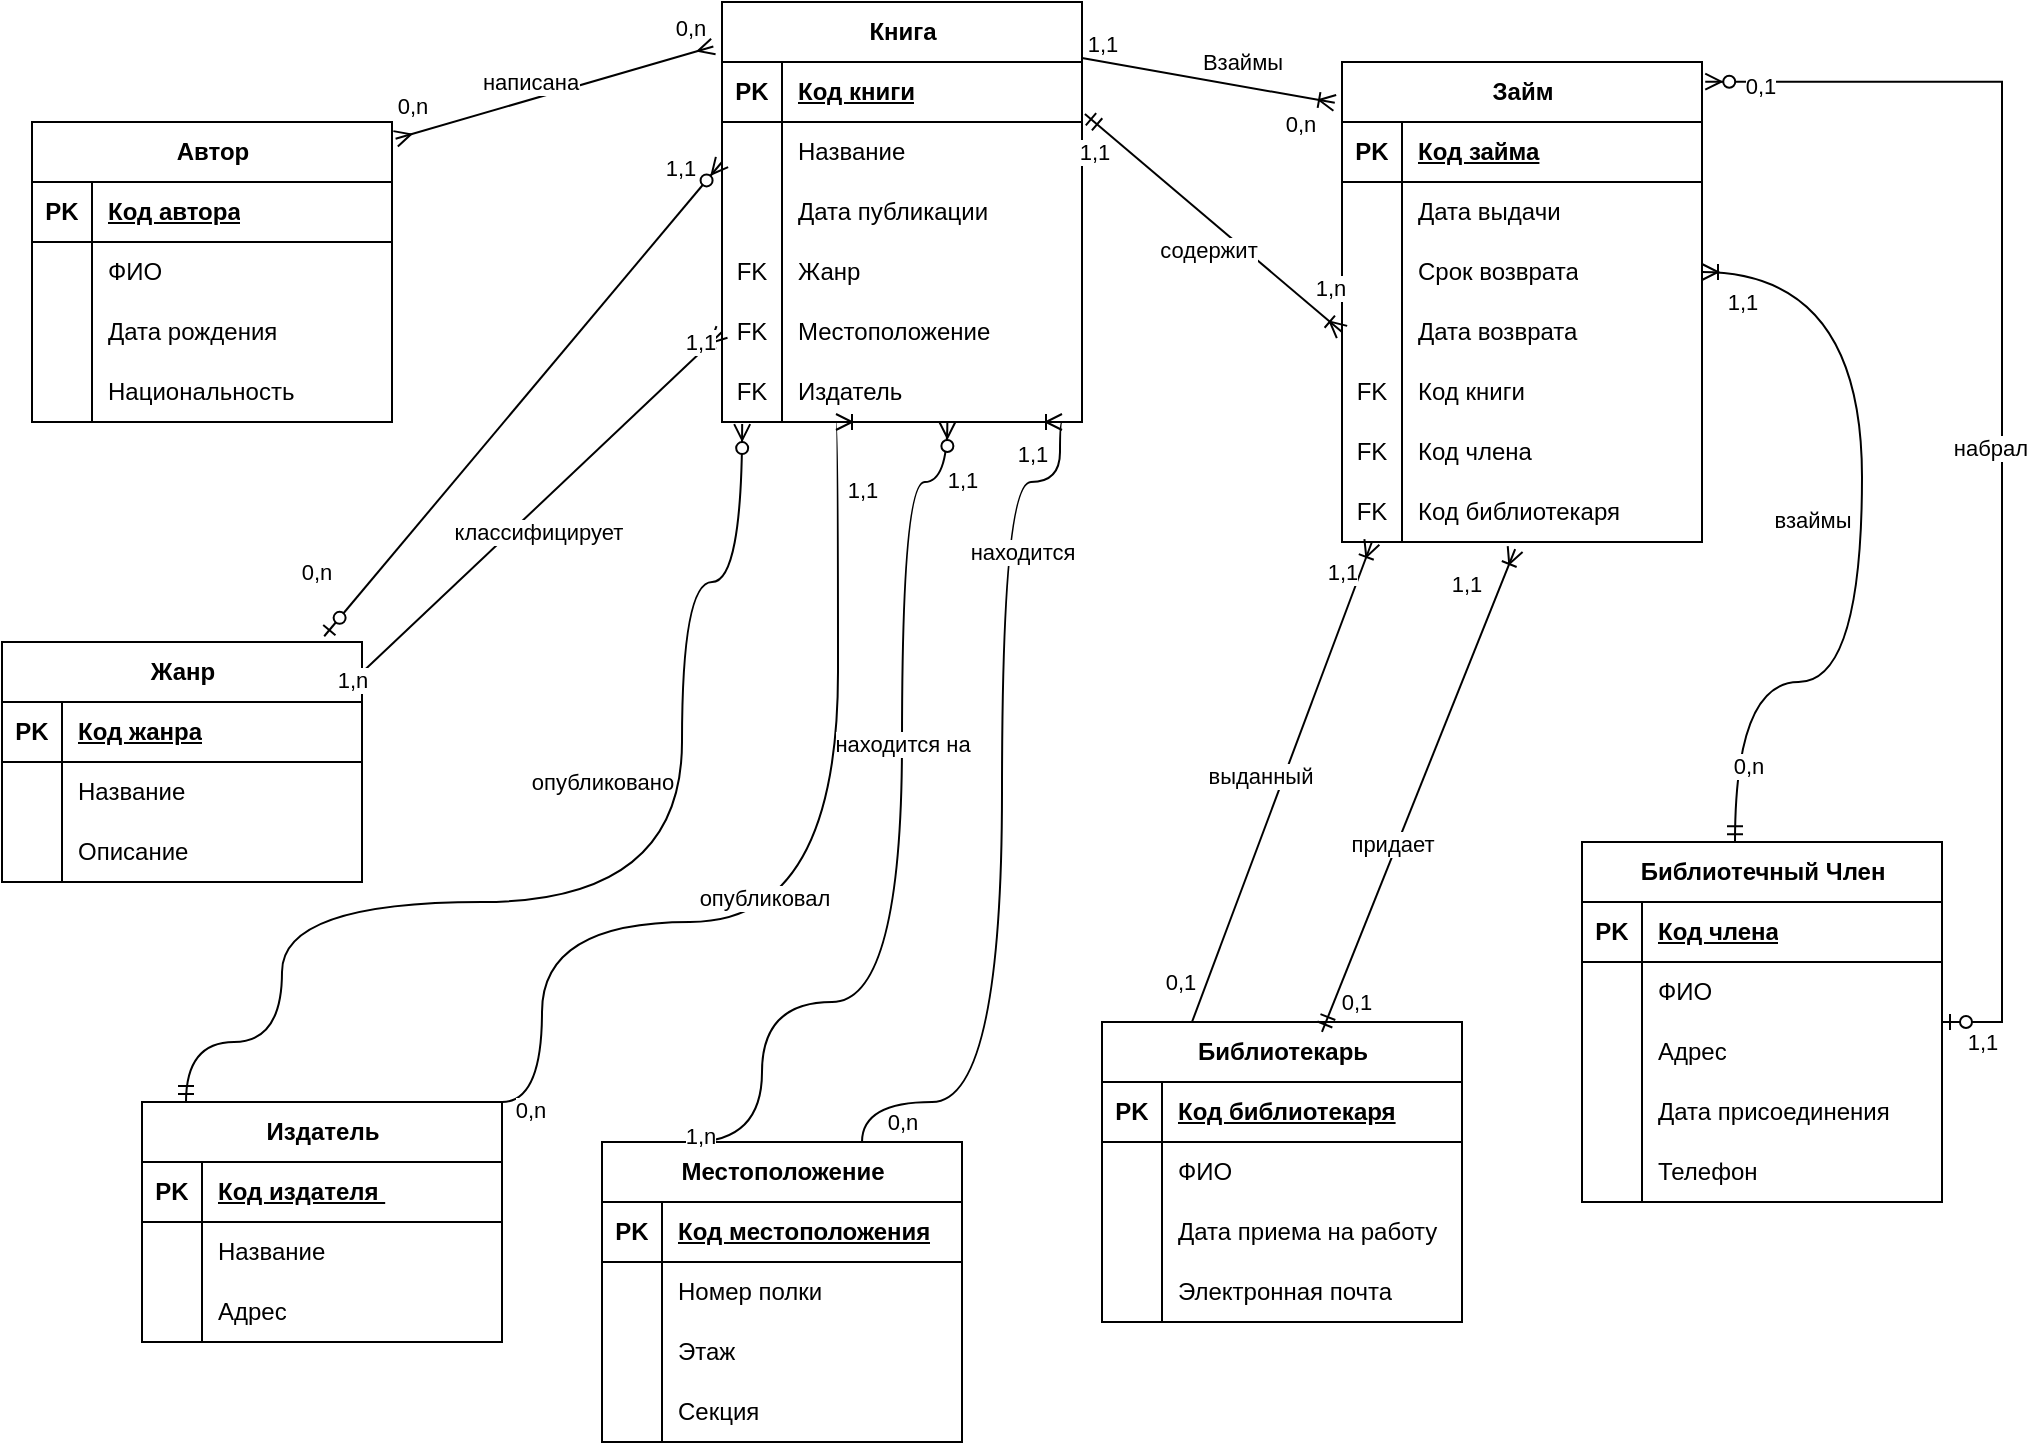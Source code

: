 <mxfile version="22.0.4" type="device">
  <diagram name="Page-1" id="ENNpFDwdKNxeI1EQNmr6">
    <mxGraphModel dx="1935" dy="581" grid="1" gridSize="10" guides="1" tooltips="1" connect="1" arrows="1" fold="1" page="1" pageScale="1" pageWidth="850" pageHeight="1100" math="0" shadow="0">
      <root>
        <mxCell id="0" />
        <mxCell id="1" parent="0" />
        <mxCell id="sh2-Aq7-VAJC6tKZ-Kg7-1" value="Книга" style="shape=table;startSize=30;container=1;collapsible=1;childLayout=tableLayout;fixedRows=1;rowLines=0;fontStyle=1;align=center;resizeLast=1;html=1;" vertex="1" parent="1">
          <mxGeometry x="-260" y="40" width="180" height="210" as="geometry" />
        </mxCell>
        <mxCell id="sh2-Aq7-VAJC6tKZ-Kg7-2" value="" style="shape=tableRow;horizontal=0;startSize=0;swimlaneHead=0;swimlaneBody=0;fillColor=none;collapsible=0;dropTarget=0;points=[[0,0.5],[1,0.5]];portConstraint=eastwest;top=0;left=0;right=0;bottom=1;" vertex="1" parent="sh2-Aq7-VAJC6tKZ-Kg7-1">
          <mxGeometry y="30" width="180" height="30" as="geometry" />
        </mxCell>
        <mxCell id="sh2-Aq7-VAJC6tKZ-Kg7-3" value="PK" style="shape=partialRectangle;connectable=0;fillColor=none;top=0;left=0;bottom=0;right=0;fontStyle=1;overflow=hidden;whiteSpace=wrap;html=1;" vertex="1" parent="sh2-Aq7-VAJC6tKZ-Kg7-2">
          <mxGeometry width="30" height="30" as="geometry">
            <mxRectangle width="30" height="30" as="alternateBounds" />
          </mxGeometry>
        </mxCell>
        <mxCell id="sh2-Aq7-VAJC6tKZ-Kg7-4" value="Код книги" style="shape=partialRectangle;connectable=0;fillColor=none;top=0;left=0;bottom=0;right=0;align=left;spacingLeft=6;fontStyle=5;overflow=hidden;whiteSpace=wrap;html=1;" vertex="1" parent="sh2-Aq7-VAJC6tKZ-Kg7-2">
          <mxGeometry x="30" width="150" height="30" as="geometry">
            <mxRectangle width="150" height="30" as="alternateBounds" />
          </mxGeometry>
        </mxCell>
        <mxCell id="sh2-Aq7-VAJC6tKZ-Kg7-5" value="" style="shape=tableRow;horizontal=0;startSize=0;swimlaneHead=0;swimlaneBody=0;fillColor=none;collapsible=0;dropTarget=0;points=[[0,0.5],[1,0.5]];portConstraint=eastwest;top=0;left=0;right=0;bottom=0;" vertex="1" parent="sh2-Aq7-VAJC6tKZ-Kg7-1">
          <mxGeometry y="60" width="180" height="30" as="geometry" />
        </mxCell>
        <mxCell id="sh2-Aq7-VAJC6tKZ-Kg7-6" value="" style="shape=partialRectangle;connectable=0;fillColor=none;top=0;left=0;bottom=0;right=0;editable=1;overflow=hidden;whiteSpace=wrap;html=1;" vertex="1" parent="sh2-Aq7-VAJC6tKZ-Kg7-5">
          <mxGeometry width="30" height="30" as="geometry">
            <mxRectangle width="30" height="30" as="alternateBounds" />
          </mxGeometry>
        </mxCell>
        <mxCell id="sh2-Aq7-VAJC6tKZ-Kg7-7" value="Название" style="shape=partialRectangle;connectable=0;fillColor=none;top=0;left=0;bottom=0;right=0;align=left;spacingLeft=6;overflow=hidden;whiteSpace=wrap;html=1;" vertex="1" parent="sh2-Aq7-VAJC6tKZ-Kg7-5">
          <mxGeometry x="30" width="150" height="30" as="geometry">
            <mxRectangle width="150" height="30" as="alternateBounds" />
          </mxGeometry>
        </mxCell>
        <mxCell id="sh2-Aq7-VAJC6tKZ-Kg7-8" value="" style="shape=tableRow;horizontal=0;startSize=0;swimlaneHead=0;swimlaneBody=0;fillColor=none;collapsible=0;dropTarget=0;points=[[0,0.5],[1,0.5]];portConstraint=eastwest;top=0;left=0;right=0;bottom=0;" vertex="1" parent="sh2-Aq7-VAJC6tKZ-Kg7-1">
          <mxGeometry y="90" width="180" height="30" as="geometry" />
        </mxCell>
        <mxCell id="sh2-Aq7-VAJC6tKZ-Kg7-9" value="" style="shape=partialRectangle;connectable=0;fillColor=none;top=0;left=0;bottom=0;right=0;editable=1;overflow=hidden;whiteSpace=wrap;html=1;" vertex="1" parent="sh2-Aq7-VAJC6tKZ-Kg7-8">
          <mxGeometry width="30" height="30" as="geometry">
            <mxRectangle width="30" height="30" as="alternateBounds" />
          </mxGeometry>
        </mxCell>
        <mxCell id="sh2-Aq7-VAJC6tKZ-Kg7-10" value="Дата публикации" style="shape=partialRectangle;connectable=0;fillColor=none;top=0;left=0;bottom=0;right=0;align=left;spacingLeft=6;overflow=hidden;whiteSpace=wrap;html=1;" vertex="1" parent="sh2-Aq7-VAJC6tKZ-Kg7-8">
          <mxGeometry x="30" width="150" height="30" as="geometry">
            <mxRectangle width="150" height="30" as="alternateBounds" />
          </mxGeometry>
        </mxCell>
        <mxCell id="sh2-Aq7-VAJC6tKZ-Kg7-11" value="" style="shape=tableRow;horizontal=0;startSize=0;swimlaneHead=0;swimlaneBody=0;fillColor=none;collapsible=0;dropTarget=0;points=[[0,0.5],[1,0.5]];portConstraint=eastwest;top=0;left=0;right=0;bottom=0;" vertex="1" parent="sh2-Aq7-VAJC6tKZ-Kg7-1">
          <mxGeometry y="120" width="180" height="30" as="geometry" />
        </mxCell>
        <mxCell id="sh2-Aq7-VAJC6tKZ-Kg7-12" value="FK" style="shape=partialRectangle;connectable=0;fillColor=none;top=0;left=0;bottom=0;right=0;editable=1;overflow=hidden;whiteSpace=wrap;html=1;" vertex="1" parent="sh2-Aq7-VAJC6tKZ-Kg7-11">
          <mxGeometry width="30" height="30" as="geometry">
            <mxRectangle width="30" height="30" as="alternateBounds" />
          </mxGeometry>
        </mxCell>
        <mxCell id="sh2-Aq7-VAJC6tKZ-Kg7-13" value="Жанр " style="shape=partialRectangle;connectable=0;fillColor=none;top=0;left=0;bottom=0;right=0;align=left;spacingLeft=6;overflow=hidden;whiteSpace=wrap;html=1;" vertex="1" parent="sh2-Aq7-VAJC6tKZ-Kg7-11">
          <mxGeometry x="30" width="150" height="30" as="geometry">
            <mxRectangle width="150" height="30" as="alternateBounds" />
          </mxGeometry>
        </mxCell>
        <mxCell id="sh2-Aq7-VAJC6tKZ-Kg7-31" style="shape=tableRow;horizontal=0;startSize=0;swimlaneHead=0;swimlaneBody=0;fillColor=none;collapsible=0;dropTarget=0;points=[[0,0.5],[1,0.5]];portConstraint=eastwest;top=0;left=0;right=0;bottom=0;" vertex="1" parent="sh2-Aq7-VAJC6tKZ-Kg7-1">
          <mxGeometry y="150" width="180" height="30" as="geometry" />
        </mxCell>
        <mxCell id="sh2-Aq7-VAJC6tKZ-Kg7-32" value="FK" style="shape=partialRectangle;connectable=0;fillColor=none;top=0;left=0;bottom=0;right=0;editable=1;overflow=hidden;whiteSpace=wrap;html=1;" vertex="1" parent="sh2-Aq7-VAJC6tKZ-Kg7-31">
          <mxGeometry width="30" height="30" as="geometry">
            <mxRectangle width="30" height="30" as="alternateBounds" />
          </mxGeometry>
        </mxCell>
        <mxCell id="sh2-Aq7-VAJC6tKZ-Kg7-33" value="Местоположение " style="shape=partialRectangle;connectable=0;fillColor=none;top=0;left=0;bottom=0;right=0;align=left;spacingLeft=6;overflow=hidden;whiteSpace=wrap;html=1;" vertex="1" parent="sh2-Aq7-VAJC6tKZ-Kg7-31">
          <mxGeometry x="30" width="150" height="30" as="geometry">
            <mxRectangle width="150" height="30" as="alternateBounds" />
          </mxGeometry>
        </mxCell>
        <mxCell id="sh2-Aq7-VAJC6tKZ-Kg7-28" style="shape=tableRow;horizontal=0;startSize=0;swimlaneHead=0;swimlaneBody=0;fillColor=none;collapsible=0;dropTarget=0;points=[[0,0.5],[1,0.5]];portConstraint=eastwest;top=0;left=0;right=0;bottom=0;" vertex="1" parent="sh2-Aq7-VAJC6tKZ-Kg7-1">
          <mxGeometry y="180" width="180" height="30" as="geometry" />
        </mxCell>
        <mxCell id="sh2-Aq7-VAJC6tKZ-Kg7-29" value="FK" style="shape=partialRectangle;connectable=0;fillColor=none;top=0;left=0;bottom=0;right=0;editable=1;overflow=hidden;whiteSpace=wrap;html=1;" vertex="1" parent="sh2-Aq7-VAJC6tKZ-Kg7-28">
          <mxGeometry width="30" height="30" as="geometry">
            <mxRectangle width="30" height="30" as="alternateBounds" />
          </mxGeometry>
        </mxCell>
        <mxCell id="sh2-Aq7-VAJC6tKZ-Kg7-30" value="Издатель " style="shape=partialRectangle;connectable=0;fillColor=none;top=0;left=0;bottom=0;right=0;align=left;spacingLeft=6;overflow=hidden;whiteSpace=wrap;html=1;" vertex="1" parent="sh2-Aq7-VAJC6tKZ-Kg7-28">
          <mxGeometry x="30" width="150" height="30" as="geometry">
            <mxRectangle width="150" height="30" as="alternateBounds" />
          </mxGeometry>
        </mxCell>
        <mxCell id="sh2-Aq7-VAJC6tKZ-Kg7-34" value="Автор" style="shape=table;startSize=30;container=1;collapsible=1;childLayout=tableLayout;fixedRows=1;rowLines=0;fontStyle=1;align=center;resizeLast=1;html=1;" vertex="1" parent="1">
          <mxGeometry x="-605" y="100" width="180" height="150" as="geometry" />
        </mxCell>
        <mxCell id="sh2-Aq7-VAJC6tKZ-Kg7-35" value="" style="shape=tableRow;horizontal=0;startSize=0;swimlaneHead=0;swimlaneBody=0;fillColor=none;collapsible=0;dropTarget=0;points=[[0,0.5],[1,0.5]];portConstraint=eastwest;top=0;left=0;right=0;bottom=1;" vertex="1" parent="sh2-Aq7-VAJC6tKZ-Kg7-34">
          <mxGeometry y="30" width="180" height="30" as="geometry" />
        </mxCell>
        <mxCell id="sh2-Aq7-VAJC6tKZ-Kg7-36" value="PK" style="shape=partialRectangle;connectable=0;fillColor=none;top=0;left=0;bottom=0;right=0;fontStyle=1;overflow=hidden;whiteSpace=wrap;html=1;" vertex="1" parent="sh2-Aq7-VAJC6tKZ-Kg7-35">
          <mxGeometry width="30" height="30" as="geometry">
            <mxRectangle width="30" height="30" as="alternateBounds" />
          </mxGeometry>
        </mxCell>
        <mxCell id="sh2-Aq7-VAJC6tKZ-Kg7-37" value=" Код автора" style="shape=partialRectangle;connectable=0;fillColor=none;top=0;left=0;bottom=0;right=0;align=left;spacingLeft=6;fontStyle=5;overflow=hidden;whiteSpace=wrap;html=1;" vertex="1" parent="sh2-Aq7-VAJC6tKZ-Kg7-35">
          <mxGeometry x="30" width="150" height="30" as="geometry">
            <mxRectangle width="150" height="30" as="alternateBounds" />
          </mxGeometry>
        </mxCell>
        <mxCell id="sh2-Aq7-VAJC6tKZ-Kg7-38" value="" style="shape=tableRow;horizontal=0;startSize=0;swimlaneHead=0;swimlaneBody=0;fillColor=none;collapsible=0;dropTarget=0;points=[[0,0.5],[1,0.5]];portConstraint=eastwest;top=0;left=0;right=0;bottom=0;" vertex="1" parent="sh2-Aq7-VAJC6tKZ-Kg7-34">
          <mxGeometry y="60" width="180" height="30" as="geometry" />
        </mxCell>
        <mxCell id="sh2-Aq7-VAJC6tKZ-Kg7-39" value="" style="shape=partialRectangle;connectable=0;fillColor=none;top=0;left=0;bottom=0;right=0;editable=1;overflow=hidden;whiteSpace=wrap;html=1;" vertex="1" parent="sh2-Aq7-VAJC6tKZ-Kg7-38">
          <mxGeometry width="30" height="30" as="geometry">
            <mxRectangle width="30" height="30" as="alternateBounds" />
          </mxGeometry>
        </mxCell>
        <mxCell id="sh2-Aq7-VAJC6tKZ-Kg7-40" value="ФИО" style="shape=partialRectangle;connectable=0;fillColor=none;top=0;left=0;bottom=0;right=0;align=left;spacingLeft=6;overflow=hidden;whiteSpace=wrap;html=1;" vertex="1" parent="sh2-Aq7-VAJC6tKZ-Kg7-38">
          <mxGeometry x="30" width="150" height="30" as="geometry">
            <mxRectangle width="150" height="30" as="alternateBounds" />
          </mxGeometry>
        </mxCell>
        <mxCell id="sh2-Aq7-VAJC6tKZ-Kg7-41" value="" style="shape=tableRow;horizontal=0;startSize=0;swimlaneHead=0;swimlaneBody=0;fillColor=none;collapsible=0;dropTarget=0;points=[[0,0.5],[1,0.5]];portConstraint=eastwest;top=0;left=0;right=0;bottom=0;" vertex="1" parent="sh2-Aq7-VAJC6tKZ-Kg7-34">
          <mxGeometry y="90" width="180" height="30" as="geometry" />
        </mxCell>
        <mxCell id="sh2-Aq7-VAJC6tKZ-Kg7-42" value="" style="shape=partialRectangle;connectable=0;fillColor=none;top=0;left=0;bottom=0;right=0;editable=1;overflow=hidden;whiteSpace=wrap;html=1;" vertex="1" parent="sh2-Aq7-VAJC6tKZ-Kg7-41">
          <mxGeometry width="30" height="30" as="geometry">
            <mxRectangle width="30" height="30" as="alternateBounds" />
          </mxGeometry>
        </mxCell>
        <mxCell id="sh2-Aq7-VAJC6tKZ-Kg7-43" value=" Дата рождения" style="shape=partialRectangle;connectable=0;fillColor=none;top=0;left=0;bottom=0;right=0;align=left;spacingLeft=6;overflow=hidden;whiteSpace=wrap;html=1;" vertex="1" parent="sh2-Aq7-VAJC6tKZ-Kg7-41">
          <mxGeometry x="30" width="150" height="30" as="geometry">
            <mxRectangle width="150" height="30" as="alternateBounds" />
          </mxGeometry>
        </mxCell>
        <mxCell id="sh2-Aq7-VAJC6tKZ-Kg7-44" value="" style="shape=tableRow;horizontal=0;startSize=0;swimlaneHead=0;swimlaneBody=0;fillColor=none;collapsible=0;dropTarget=0;points=[[0,0.5],[1,0.5]];portConstraint=eastwest;top=0;left=0;right=0;bottom=0;" vertex="1" parent="sh2-Aq7-VAJC6tKZ-Kg7-34">
          <mxGeometry y="120" width="180" height="30" as="geometry" />
        </mxCell>
        <mxCell id="sh2-Aq7-VAJC6tKZ-Kg7-45" value="" style="shape=partialRectangle;connectable=0;fillColor=none;top=0;left=0;bottom=0;right=0;editable=1;overflow=hidden;whiteSpace=wrap;html=1;" vertex="1" parent="sh2-Aq7-VAJC6tKZ-Kg7-44">
          <mxGeometry width="30" height="30" as="geometry">
            <mxRectangle width="30" height="30" as="alternateBounds" />
          </mxGeometry>
        </mxCell>
        <mxCell id="sh2-Aq7-VAJC6tKZ-Kg7-46" value="Национальность" style="shape=partialRectangle;connectable=0;fillColor=none;top=0;left=0;bottom=0;right=0;align=left;spacingLeft=6;overflow=hidden;whiteSpace=wrap;html=1;" vertex="1" parent="sh2-Aq7-VAJC6tKZ-Kg7-44">
          <mxGeometry x="30" width="150" height="30" as="geometry">
            <mxRectangle width="150" height="30" as="alternateBounds" />
          </mxGeometry>
        </mxCell>
        <mxCell id="sh2-Aq7-VAJC6tKZ-Kg7-66" value="&lt;b&gt;Издатель&lt;/b&gt;" style="shape=table;startSize=30;container=1;collapsible=1;childLayout=tableLayout;fixedRows=1;rowLines=0;fontStyle=1;align=center;resizeLast=1;html=1;" vertex="1" parent="1">
          <mxGeometry x="-550" y="590" width="180" height="120" as="geometry" />
        </mxCell>
        <mxCell id="sh2-Aq7-VAJC6tKZ-Kg7-67" value="" style="shape=tableRow;horizontal=0;startSize=0;swimlaneHead=0;swimlaneBody=0;fillColor=none;collapsible=0;dropTarget=0;points=[[0,0.5],[1,0.5]];portConstraint=eastwest;top=0;left=0;right=0;bottom=1;" vertex="1" parent="sh2-Aq7-VAJC6tKZ-Kg7-66">
          <mxGeometry y="30" width="180" height="30" as="geometry" />
        </mxCell>
        <mxCell id="sh2-Aq7-VAJC6tKZ-Kg7-68" value="PK" style="shape=partialRectangle;connectable=0;fillColor=none;top=0;left=0;bottom=0;right=0;fontStyle=1;overflow=hidden;whiteSpace=wrap;html=1;" vertex="1" parent="sh2-Aq7-VAJC6tKZ-Kg7-67">
          <mxGeometry width="30" height="30" as="geometry">
            <mxRectangle width="30" height="30" as="alternateBounds" />
          </mxGeometry>
        </mxCell>
        <mxCell id="sh2-Aq7-VAJC6tKZ-Kg7-69" value="Код издателя&amp;nbsp;" style="shape=partialRectangle;connectable=0;fillColor=none;top=0;left=0;bottom=0;right=0;align=left;spacingLeft=6;fontStyle=5;overflow=hidden;whiteSpace=wrap;html=1;" vertex="1" parent="sh2-Aq7-VAJC6tKZ-Kg7-67">
          <mxGeometry x="30" width="150" height="30" as="geometry">
            <mxRectangle width="150" height="30" as="alternateBounds" />
          </mxGeometry>
        </mxCell>
        <mxCell id="sh2-Aq7-VAJC6tKZ-Kg7-70" value="" style="shape=tableRow;horizontal=0;startSize=0;swimlaneHead=0;swimlaneBody=0;fillColor=none;collapsible=0;dropTarget=0;points=[[0,0.5],[1,0.5]];portConstraint=eastwest;top=0;left=0;right=0;bottom=0;" vertex="1" parent="sh2-Aq7-VAJC6tKZ-Kg7-66">
          <mxGeometry y="60" width="180" height="30" as="geometry" />
        </mxCell>
        <mxCell id="sh2-Aq7-VAJC6tKZ-Kg7-71" value="" style="shape=partialRectangle;connectable=0;fillColor=none;top=0;left=0;bottom=0;right=0;editable=1;overflow=hidden;whiteSpace=wrap;html=1;" vertex="1" parent="sh2-Aq7-VAJC6tKZ-Kg7-70">
          <mxGeometry width="30" height="30" as="geometry">
            <mxRectangle width="30" height="30" as="alternateBounds" />
          </mxGeometry>
        </mxCell>
        <mxCell id="sh2-Aq7-VAJC6tKZ-Kg7-72" value="Название" style="shape=partialRectangle;connectable=0;fillColor=none;top=0;left=0;bottom=0;right=0;align=left;spacingLeft=6;overflow=hidden;whiteSpace=wrap;html=1;" vertex="1" parent="sh2-Aq7-VAJC6tKZ-Kg7-70">
          <mxGeometry x="30" width="150" height="30" as="geometry">
            <mxRectangle width="150" height="30" as="alternateBounds" />
          </mxGeometry>
        </mxCell>
        <mxCell id="sh2-Aq7-VAJC6tKZ-Kg7-73" value="" style="shape=tableRow;horizontal=0;startSize=0;swimlaneHead=0;swimlaneBody=0;fillColor=none;collapsible=0;dropTarget=0;points=[[0,0.5],[1,0.5]];portConstraint=eastwest;top=0;left=0;right=0;bottom=0;" vertex="1" parent="sh2-Aq7-VAJC6tKZ-Kg7-66">
          <mxGeometry y="90" width="180" height="30" as="geometry" />
        </mxCell>
        <mxCell id="sh2-Aq7-VAJC6tKZ-Kg7-74" value="" style="shape=partialRectangle;connectable=0;fillColor=none;top=0;left=0;bottom=0;right=0;editable=1;overflow=hidden;whiteSpace=wrap;html=1;" vertex="1" parent="sh2-Aq7-VAJC6tKZ-Kg7-73">
          <mxGeometry width="30" height="30" as="geometry">
            <mxRectangle width="30" height="30" as="alternateBounds" />
          </mxGeometry>
        </mxCell>
        <mxCell id="sh2-Aq7-VAJC6tKZ-Kg7-75" value="Адрес" style="shape=partialRectangle;connectable=0;fillColor=none;top=0;left=0;bottom=0;right=0;align=left;spacingLeft=6;overflow=hidden;whiteSpace=wrap;html=1;" vertex="1" parent="sh2-Aq7-VAJC6tKZ-Kg7-73">
          <mxGeometry x="30" width="150" height="30" as="geometry">
            <mxRectangle width="150" height="30" as="alternateBounds" />
          </mxGeometry>
        </mxCell>
        <mxCell id="sh2-Aq7-VAJC6tKZ-Kg7-79" value="Библиотечный Член" style="shape=table;startSize=30;container=1;collapsible=1;childLayout=tableLayout;fixedRows=1;rowLines=0;fontStyle=1;align=center;resizeLast=1;html=1;" vertex="1" parent="1">
          <mxGeometry x="170" y="460" width="180" height="180" as="geometry" />
        </mxCell>
        <mxCell id="sh2-Aq7-VAJC6tKZ-Kg7-80" value="" style="shape=tableRow;horizontal=0;startSize=0;swimlaneHead=0;swimlaneBody=0;fillColor=none;collapsible=0;dropTarget=0;points=[[0,0.5],[1,0.5]];portConstraint=eastwest;top=0;left=0;right=0;bottom=1;" vertex="1" parent="sh2-Aq7-VAJC6tKZ-Kg7-79">
          <mxGeometry y="30" width="180" height="30" as="geometry" />
        </mxCell>
        <mxCell id="sh2-Aq7-VAJC6tKZ-Kg7-81" value="PK" style="shape=partialRectangle;connectable=0;fillColor=none;top=0;left=0;bottom=0;right=0;fontStyle=1;overflow=hidden;whiteSpace=wrap;html=1;" vertex="1" parent="sh2-Aq7-VAJC6tKZ-Kg7-80">
          <mxGeometry width="30" height="30" as="geometry">
            <mxRectangle width="30" height="30" as="alternateBounds" />
          </mxGeometry>
        </mxCell>
        <mxCell id="sh2-Aq7-VAJC6tKZ-Kg7-82" value="Код члена" style="shape=partialRectangle;connectable=0;fillColor=none;top=0;left=0;bottom=0;right=0;align=left;spacingLeft=6;fontStyle=5;overflow=hidden;whiteSpace=wrap;html=1;" vertex="1" parent="sh2-Aq7-VAJC6tKZ-Kg7-80">
          <mxGeometry x="30" width="150" height="30" as="geometry">
            <mxRectangle width="150" height="30" as="alternateBounds" />
          </mxGeometry>
        </mxCell>
        <mxCell id="sh2-Aq7-VAJC6tKZ-Kg7-83" value="" style="shape=tableRow;horizontal=0;startSize=0;swimlaneHead=0;swimlaneBody=0;fillColor=none;collapsible=0;dropTarget=0;points=[[0,0.5],[1,0.5]];portConstraint=eastwest;top=0;left=0;right=0;bottom=0;" vertex="1" parent="sh2-Aq7-VAJC6tKZ-Kg7-79">
          <mxGeometry y="60" width="180" height="30" as="geometry" />
        </mxCell>
        <mxCell id="sh2-Aq7-VAJC6tKZ-Kg7-84" value="" style="shape=partialRectangle;connectable=0;fillColor=none;top=0;left=0;bottom=0;right=0;editable=1;overflow=hidden;whiteSpace=wrap;html=1;" vertex="1" parent="sh2-Aq7-VAJC6tKZ-Kg7-83">
          <mxGeometry width="30" height="30" as="geometry">
            <mxRectangle width="30" height="30" as="alternateBounds" />
          </mxGeometry>
        </mxCell>
        <mxCell id="sh2-Aq7-VAJC6tKZ-Kg7-85" value="ФИО" style="shape=partialRectangle;connectable=0;fillColor=none;top=0;left=0;bottom=0;right=0;align=left;spacingLeft=6;overflow=hidden;whiteSpace=wrap;html=1;" vertex="1" parent="sh2-Aq7-VAJC6tKZ-Kg7-83">
          <mxGeometry x="30" width="150" height="30" as="geometry">
            <mxRectangle width="150" height="30" as="alternateBounds" />
          </mxGeometry>
        </mxCell>
        <mxCell id="sh2-Aq7-VAJC6tKZ-Kg7-86" value="" style="shape=tableRow;horizontal=0;startSize=0;swimlaneHead=0;swimlaneBody=0;fillColor=none;collapsible=0;dropTarget=0;points=[[0,0.5],[1,0.5]];portConstraint=eastwest;top=0;left=0;right=0;bottom=0;" vertex="1" parent="sh2-Aq7-VAJC6tKZ-Kg7-79">
          <mxGeometry y="90" width="180" height="30" as="geometry" />
        </mxCell>
        <mxCell id="sh2-Aq7-VAJC6tKZ-Kg7-87" value="" style="shape=partialRectangle;connectable=0;fillColor=none;top=0;left=0;bottom=0;right=0;editable=1;overflow=hidden;whiteSpace=wrap;html=1;" vertex="1" parent="sh2-Aq7-VAJC6tKZ-Kg7-86">
          <mxGeometry width="30" height="30" as="geometry">
            <mxRectangle width="30" height="30" as="alternateBounds" />
          </mxGeometry>
        </mxCell>
        <mxCell id="sh2-Aq7-VAJC6tKZ-Kg7-88" value="Адрес" style="shape=partialRectangle;connectable=0;fillColor=none;top=0;left=0;bottom=0;right=0;align=left;spacingLeft=6;overflow=hidden;whiteSpace=wrap;html=1;" vertex="1" parent="sh2-Aq7-VAJC6tKZ-Kg7-86">
          <mxGeometry x="30" width="150" height="30" as="geometry">
            <mxRectangle width="150" height="30" as="alternateBounds" />
          </mxGeometry>
        </mxCell>
        <mxCell id="sh2-Aq7-VAJC6tKZ-Kg7-89" value="" style="shape=tableRow;horizontal=0;startSize=0;swimlaneHead=0;swimlaneBody=0;fillColor=none;collapsible=0;dropTarget=0;points=[[0,0.5],[1,0.5]];portConstraint=eastwest;top=0;left=0;right=0;bottom=0;" vertex="1" parent="sh2-Aq7-VAJC6tKZ-Kg7-79">
          <mxGeometry y="120" width="180" height="30" as="geometry" />
        </mxCell>
        <mxCell id="sh2-Aq7-VAJC6tKZ-Kg7-90" value="" style="shape=partialRectangle;connectable=0;fillColor=none;top=0;left=0;bottom=0;right=0;editable=1;overflow=hidden;whiteSpace=wrap;html=1;" vertex="1" parent="sh2-Aq7-VAJC6tKZ-Kg7-89">
          <mxGeometry width="30" height="30" as="geometry">
            <mxRectangle width="30" height="30" as="alternateBounds" />
          </mxGeometry>
        </mxCell>
        <mxCell id="sh2-Aq7-VAJC6tKZ-Kg7-91" value="Дата присоединения" style="shape=partialRectangle;connectable=0;fillColor=none;top=0;left=0;bottom=0;right=0;align=left;spacingLeft=6;overflow=hidden;whiteSpace=wrap;html=1;" vertex="1" parent="sh2-Aq7-VAJC6tKZ-Kg7-89">
          <mxGeometry x="30" width="150" height="30" as="geometry">
            <mxRectangle width="150" height="30" as="alternateBounds" />
          </mxGeometry>
        </mxCell>
        <mxCell id="sh2-Aq7-VAJC6tKZ-Kg7-92" style="shape=tableRow;horizontal=0;startSize=0;swimlaneHead=0;swimlaneBody=0;fillColor=none;collapsible=0;dropTarget=0;points=[[0,0.5],[1,0.5]];portConstraint=eastwest;top=0;left=0;right=0;bottom=0;" vertex="1" parent="sh2-Aq7-VAJC6tKZ-Kg7-79">
          <mxGeometry y="150" width="180" height="30" as="geometry" />
        </mxCell>
        <mxCell id="sh2-Aq7-VAJC6tKZ-Kg7-93" style="shape=partialRectangle;connectable=0;fillColor=none;top=0;left=0;bottom=0;right=0;editable=1;overflow=hidden;whiteSpace=wrap;html=1;" vertex="1" parent="sh2-Aq7-VAJC6tKZ-Kg7-92">
          <mxGeometry width="30" height="30" as="geometry">
            <mxRectangle width="30" height="30" as="alternateBounds" />
          </mxGeometry>
        </mxCell>
        <mxCell id="sh2-Aq7-VAJC6tKZ-Kg7-94" value="Телефон" style="shape=partialRectangle;connectable=0;fillColor=none;top=0;left=0;bottom=0;right=0;align=left;spacingLeft=6;overflow=hidden;whiteSpace=wrap;html=1;" vertex="1" parent="sh2-Aq7-VAJC6tKZ-Kg7-92">
          <mxGeometry x="30" width="150" height="30" as="geometry">
            <mxRectangle width="150" height="30" as="alternateBounds" />
          </mxGeometry>
        </mxCell>
        <mxCell id="sh2-Aq7-VAJC6tKZ-Kg7-95" value="&lt;b&gt;Займ&lt;/b&gt;" style="shape=table;startSize=30;container=1;collapsible=1;childLayout=tableLayout;fixedRows=1;rowLines=0;fontStyle=1;align=center;resizeLast=1;html=1;" vertex="1" parent="1">
          <mxGeometry x="50" y="70" width="180" height="240" as="geometry" />
        </mxCell>
        <mxCell id="sh2-Aq7-VAJC6tKZ-Kg7-96" value="" style="shape=tableRow;horizontal=0;startSize=0;swimlaneHead=0;swimlaneBody=0;fillColor=none;collapsible=0;dropTarget=0;points=[[0,0.5],[1,0.5]];portConstraint=eastwest;top=0;left=0;right=0;bottom=1;" vertex="1" parent="sh2-Aq7-VAJC6tKZ-Kg7-95">
          <mxGeometry y="30" width="180" height="30" as="geometry" />
        </mxCell>
        <mxCell id="sh2-Aq7-VAJC6tKZ-Kg7-97" value="PK" style="shape=partialRectangle;connectable=0;fillColor=none;top=0;left=0;bottom=0;right=0;fontStyle=1;overflow=hidden;whiteSpace=wrap;html=1;" vertex="1" parent="sh2-Aq7-VAJC6tKZ-Kg7-96">
          <mxGeometry width="30" height="30" as="geometry">
            <mxRectangle width="30" height="30" as="alternateBounds" />
          </mxGeometry>
        </mxCell>
        <mxCell id="sh2-Aq7-VAJC6tKZ-Kg7-98" value="Код займа" style="shape=partialRectangle;connectable=0;fillColor=none;top=0;left=0;bottom=0;right=0;align=left;spacingLeft=6;fontStyle=5;overflow=hidden;whiteSpace=wrap;html=1;" vertex="1" parent="sh2-Aq7-VAJC6tKZ-Kg7-96">
          <mxGeometry x="30" width="150" height="30" as="geometry">
            <mxRectangle width="150" height="30" as="alternateBounds" />
          </mxGeometry>
        </mxCell>
        <mxCell id="sh2-Aq7-VAJC6tKZ-Kg7-99" value="" style="shape=tableRow;horizontal=0;startSize=0;swimlaneHead=0;swimlaneBody=0;fillColor=none;collapsible=0;dropTarget=0;points=[[0,0.5],[1,0.5]];portConstraint=eastwest;top=0;left=0;right=0;bottom=0;" vertex="1" parent="sh2-Aq7-VAJC6tKZ-Kg7-95">
          <mxGeometry y="60" width="180" height="30" as="geometry" />
        </mxCell>
        <mxCell id="sh2-Aq7-VAJC6tKZ-Kg7-100" value="" style="shape=partialRectangle;connectable=0;fillColor=none;top=0;left=0;bottom=0;right=0;editable=1;overflow=hidden;whiteSpace=wrap;html=1;" vertex="1" parent="sh2-Aq7-VAJC6tKZ-Kg7-99">
          <mxGeometry width="30" height="30" as="geometry">
            <mxRectangle width="30" height="30" as="alternateBounds" />
          </mxGeometry>
        </mxCell>
        <mxCell id="sh2-Aq7-VAJC6tKZ-Kg7-101" value="Дата выдачи" style="shape=partialRectangle;connectable=0;fillColor=none;top=0;left=0;bottom=0;right=0;align=left;spacingLeft=6;overflow=hidden;whiteSpace=wrap;html=1;" vertex="1" parent="sh2-Aq7-VAJC6tKZ-Kg7-99">
          <mxGeometry x="30" width="150" height="30" as="geometry">
            <mxRectangle width="150" height="30" as="alternateBounds" />
          </mxGeometry>
        </mxCell>
        <mxCell id="sh2-Aq7-VAJC6tKZ-Kg7-102" value="" style="shape=tableRow;horizontal=0;startSize=0;swimlaneHead=0;swimlaneBody=0;fillColor=none;collapsible=0;dropTarget=0;points=[[0,0.5],[1,0.5]];portConstraint=eastwest;top=0;left=0;right=0;bottom=0;" vertex="1" parent="sh2-Aq7-VAJC6tKZ-Kg7-95">
          <mxGeometry y="90" width="180" height="30" as="geometry" />
        </mxCell>
        <mxCell id="sh2-Aq7-VAJC6tKZ-Kg7-103" value="" style="shape=partialRectangle;connectable=0;fillColor=none;top=0;left=0;bottom=0;right=0;editable=1;overflow=hidden;whiteSpace=wrap;html=1;" vertex="1" parent="sh2-Aq7-VAJC6tKZ-Kg7-102">
          <mxGeometry width="30" height="30" as="geometry">
            <mxRectangle width="30" height="30" as="alternateBounds" />
          </mxGeometry>
        </mxCell>
        <mxCell id="sh2-Aq7-VAJC6tKZ-Kg7-104" value="Срок возврата" style="shape=partialRectangle;connectable=0;fillColor=none;top=0;left=0;bottom=0;right=0;align=left;spacingLeft=6;overflow=hidden;whiteSpace=wrap;html=1;" vertex="1" parent="sh2-Aq7-VAJC6tKZ-Kg7-102">
          <mxGeometry x="30" width="150" height="30" as="geometry">
            <mxRectangle width="150" height="30" as="alternateBounds" />
          </mxGeometry>
        </mxCell>
        <mxCell id="sh2-Aq7-VAJC6tKZ-Kg7-105" value="" style="shape=tableRow;horizontal=0;startSize=0;swimlaneHead=0;swimlaneBody=0;fillColor=none;collapsible=0;dropTarget=0;points=[[0,0.5],[1,0.5]];portConstraint=eastwest;top=0;left=0;right=0;bottom=0;" vertex="1" parent="sh2-Aq7-VAJC6tKZ-Kg7-95">
          <mxGeometry y="120" width="180" height="30" as="geometry" />
        </mxCell>
        <mxCell id="sh2-Aq7-VAJC6tKZ-Kg7-106" value="" style="shape=partialRectangle;connectable=0;fillColor=none;top=0;left=0;bottom=0;right=0;editable=1;overflow=hidden;whiteSpace=wrap;html=1;" vertex="1" parent="sh2-Aq7-VAJC6tKZ-Kg7-105">
          <mxGeometry width="30" height="30" as="geometry">
            <mxRectangle width="30" height="30" as="alternateBounds" />
          </mxGeometry>
        </mxCell>
        <mxCell id="sh2-Aq7-VAJC6tKZ-Kg7-107" value="Дата возврата" style="shape=partialRectangle;connectable=0;fillColor=none;top=0;left=0;bottom=0;right=0;align=left;spacingLeft=6;overflow=hidden;whiteSpace=wrap;html=1;" vertex="1" parent="sh2-Aq7-VAJC6tKZ-Kg7-105">
          <mxGeometry x="30" width="150" height="30" as="geometry">
            <mxRectangle width="150" height="30" as="alternateBounds" />
          </mxGeometry>
        </mxCell>
        <mxCell id="sh2-Aq7-VAJC6tKZ-Kg7-108" style="shape=tableRow;horizontal=0;startSize=0;swimlaneHead=0;swimlaneBody=0;fillColor=none;collapsible=0;dropTarget=0;points=[[0,0.5],[1,0.5]];portConstraint=eastwest;top=0;left=0;right=0;bottom=0;" vertex="1" parent="sh2-Aq7-VAJC6tKZ-Kg7-95">
          <mxGeometry y="150" width="180" height="30" as="geometry" />
        </mxCell>
        <mxCell id="sh2-Aq7-VAJC6tKZ-Kg7-109" value="FK" style="shape=partialRectangle;connectable=0;fillColor=none;top=0;left=0;bottom=0;right=0;editable=1;overflow=hidden;whiteSpace=wrap;html=1;" vertex="1" parent="sh2-Aq7-VAJC6tKZ-Kg7-108">
          <mxGeometry width="30" height="30" as="geometry">
            <mxRectangle width="30" height="30" as="alternateBounds" />
          </mxGeometry>
        </mxCell>
        <mxCell id="sh2-Aq7-VAJC6tKZ-Kg7-110" value="Код книги" style="shape=partialRectangle;connectable=0;fillColor=none;top=0;left=0;bottom=0;right=0;align=left;spacingLeft=6;overflow=hidden;whiteSpace=wrap;html=1;" vertex="1" parent="sh2-Aq7-VAJC6tKZ-Kg7-108">
          <mxGeometry x="30" width="150" height="30" as="geometry">
            <mxRectangle width="150" height="30" as="alternateBounds" />
          </mxGeometry>
        </mxCell>
        <mxCell id="sh2-Aq7-VAJC6tKZ-Kg7-111" style="shape=tableRow;horizontal=0;startSize=0;swimlaneHead=0;swimlaneBody=0;fillColor=none;collapsible=0;dropTarget=0;points=[[0,0.5],[1,0.5]];portConstraint=eastwest;top=0;left=0;right=0;bottom=0;" vertex="1" parent="sh2-Aq7-VAJC6tKZ-Kg7-95">
          <mxGeometry y="180" width="180" height="30" as="geometry" />
        </mxCell>
        <mxCell id="sh2-Aq7-VAJC6tKZ-Kg7-112" value="FK" style="shape=partialRectangle;connectable=0;fillColor=none;top=0;left=0;bottom=0;right=0;editable=1;overflow=hidden;whiteSpace=wrap;html=1;" vertex="1" parent="sh2-Aq7-VAJC6tKZ-Kg7-111">
          <mxGeometry width="30" height="30" as="geometry">
            <mxRectangle width="30" height="30" as="alternateBounds" />
          </mxGeometry>
        </mxCell>
        <mxCell id="sh2-Aq7-VAJC6tKZ-Kg7-113" value="Код члена" style="shape=partialRectangle;connectable=0;fillColor=none;top=0;left=0;bottom=0;right=0;align=left;spacingLeft=6;overflow=hidden;whiteSpace=wrap;html=1;" vertex="1" parent="sh2-Aq7-VAJC6tKZ-Kg7-111">
          <mxGeometry x="30" width="150" height="30" as="geometry">
            <mxRectangle width="150" height="30" as="alternateBounds" />
          </mxGeometry>
        </mxCell>
        <mxCell id="sh2-Aq7-VAJC6tKZ-Kg7-114" style="shape=tableRow;horizontal=0;startSize=0;swimlaneHead=0;swimlaneBody=0;fillColor=none;collapsible=0;dropTarget=0;points=[[0,0.5],[1,0.5]];portConstraint=eastwest;top=0;left=0;right=0;bottom=0;" vertex="1" parent="sh2-Aq7-VAJC6tKZ-Kg7-95">
          <mxGeometry y="210" width="180" height="30" as="geometry" />
        </mxCell>
        <mxCell id="sh2-Aq7-VAJC6tKZ-Kg7-115" value="FK" style="shape=partialRectangle;connectable=0;fillColor=none;top=0;left=0;bottom=0;right=0;editable=1;overflow=hidden;whiteSpace=wrap;html=1;" vertex="1" parent="sh2-Aq7-VAJC6tKZ-Kg7-114">
          <mxGeometry width="30" height="30" as="geometry">
            <mxRectangle width="30" height="30" as="alternateBounds" />
          </mxGeometry>
        </mxCell>
        <mxCell id="sh2-Aq7-VAJC6tKZ-Kg7-116" value="Код библиотекаря" style="shape=partialRectangle;connectable=0;fillColor=none;top=0;left=0;bottom=0;right=0;align=left;spacingLeft=6;overflow=hidden;whiteSpace=wrap;html=1;" vertex="1" parent="sh2-Aq7-VAJC6tKZ-Kg7-114">
          <mxGeometry x="30" width="150" height="30" as="geometry">
            <mxRectangle width="150" height="30" as="alternateBounds" />
          </mxGeometry>
        </mxCell>
        <mxCell id="sh2-Aq7-VAJC6tKZ-Kg7-117" value="Жанр" style="shape=table;startSize=30;container=1;collapsible=1;childLayout=tableLayout;fixedRows=1;rowLines=0;fontStyle=1;align=center;resizeLast=1;html=1;" vertex="1" parent="1">
          <mxGeometry x="-620" y="360" width="180" height="120" as="geometry" />
        </mxCell>
        <mxCell id="sh2-Aq7-VAJC6tKZ-Kg7-118" value="" style="shape=tableRow;horizontal=0;startSize=0;swimlaneHead=0;swimlaneBody=0;fillColor=none;collapsible=0;dropTarget=0;points=[[0,0.5],[1,0.5]];portConstraint=eastwest;top=0;left=0;right=0;bottom=1;" vertex="1" parent="sh2-Aq7-VAJC6tKZ-Kg7-117">
          <mxGeometry y="30" width="180" height="30" as="geometry" />
        </mxCell>
        <mxCell id="sh2-Aq7-VAJC6tKZ-Kg7-119" value="PK" style="shape=partialRectangle;connectable=0;fillColor=none;top=0;left=0;bottom=0;right=0;fontStyle=1;overflow=hidden;whiteSpace=wrap;html=1;" vertex="1" parent="sh2-Aq7-VAJC6tKZ-Kg7-118">
          <mxGeometry width="30" height="30" as="geometry">
            <mxRectangle width="30" height="30" as="alternateBounds" />
          </mxGeometry>
        </mxCell>
        <mxCell id="sh2-Aq7-VAJC6tKZ-Kg7-120" value="Код жанра" style="shape=partialRectangle;connectable=0;fillColor=none;top=0;left=0;bottom=0;right=0;align=left;spacingLeft=6;fontStyle=5;overflow=hidden;whiteSpace=wrap;html=1;" vertex="1" parent="sh2-Aq7-VAJC6tKZ-Kg7-118">
          <mxGeometry x="30" width="150" height="30" as="geometry">
            <mxRectangle width="150" height="30" as="alternateBounds" />
          </mxGeometry>
        </mxCell>
        <mxCell id="sh2-Aq7-VAJC6tKZ-Kg7-121" value="" style="shape=tableRow;horizontal=0;startSize=0;swimlaneHead=0;swimlaneBody=0;fillColor=none;collapsible=0;dropTarget=0;points=[[0,0.5],[1,0.5]];portConstraint=eastwest;top=0;left=0;right=0;bottom=0;" vertex="1" parent="sh2-Aq7-VAJC6tKZ-Kg7-117">
          <mxGeometry y="60" width="180" height="30" as="geometry" />
        </mxCell>
        <mxCell id="sh2-Aq7-VAJC6tKZ-Kg7-122" value="" style="shape=partialRectangle;connectable=0;fillColor=none;top=0;left=0;bottom=0;right=0;editable=1;overflow=hidden;whiteSpace=wrap;html=1;" vertex="1" parent="sh2-Aq7-VAJC6tKZ-Kg7-121">
          <mxGeometry width="30" height="30" as="geometry">
            <mxRectangle width="30" height="30" as="alternateBounds" />
          </mxGeometry>
        </mxCell>
        <mxCell id="sh2-Aq7-VAJC6tKZ-Kg7-123" value="Название" style="shape=partialRectangle;connectable=0;fillColor=none;top=0;left=0;bottom=0;right=0;align=left;spacingLeft=6;overflow=hidden;whiteSpace=wrap;html=1;" vertex="1" parent="sh2-Aq7-VAJC6tKZ-Kg7-121">
          <mxGeometry x="30" width="150" height="30" as="geometry">
            <mxRectangle width="150" height="30" as="alternateBounds" />
          </mxGeometry>
        </mxCell>
        <mxCell id="sh2-Aq7-VAJC6tKZ-Kg7-124" value="" style="shape=tableRow;horizontal=0;startSize=0;swimlaneHead=0;swimlaneBody=0;fillColor=none;collapsible=0;dropTarget=0;points=[[0,0.5],[1,0.5]];portConstraint=eastwest;top=0;left=0;right=0;bottom=0;" vertex="1" parent="sh2-Aq7-VAJC6tKZ-Kg7-117">
          <mxGeometry y="90" width="180" height="30" as="geometry" />
        </mxCell>
        <mxCell id="sh2-Aq7-VAJC6tKZ-Kg7-125" value="" style="shape=partialRectangle;connectable=0;fillColor=none;top=0;left=0;bottom=0;right=0;editable=1;overflow=hidden;whiteSpace=wrap;html=1;" vertex="1" parent="sh2-Aq7-VAJC6tKZ-Kg7-124">
          <mxGeometry width="30" height="30" as="geometry">
            <mxRectangle width="30" height="30" as="alternateBounds" />
          </mxGeometry>
        </mxCell>
        <mxCell id="sh2-Aq7-VAJC6tKZ-Kg7-126" value="Описание" style="shape=partialRectangle;connectable=0;fillColor=none;top=0;left=0;bottom=0;right=0;align=left;spacingLeft=6;overflow=hidden;whiteSpace=wrap;html=1;" vertex="1" parent="sh2-Aq7-VAJC6tKZ-Kg7-124">
          <mxGeometry x="30" width="150" height="30" as="geometry">
            <mxRectangle width="150" height="30" as="alternateBounds" />
          </mxGeometry>
        </mxCell>
        <mxCell id="sh2-Aq7-VAJC6tKZ-Kg7-130" value="Местоположение" style="shape=table;startSize=30;container=1;collapsible=1;childLayout=tableLayout;fixedRows=1;rowLines=0;fontStyle=1;align=center;resizeLast=1;html=1;" vertex="1" parent="1">
          <mxGeometry x="-320" y="610" width="180" height="150" as="geometry" />
        </mxCell>
        <mxCell id="sh2-Aq7-VAJC6tKZ-Kg7-131" value="" style="shape=tableRow;horizontal=0;startSize=0;swimlaneHead=0;swimlaneBody=0;fillColor=none;collapsible=0;dropTarget=0;points=[[0,0.5],[1,0.5]];portConstraint=eastwest;top=0;left=0;right=0;bottom=1;" vertex="1" parent="sh2-Aq7-VAJC6tKZ-Kg7-130">
          <mxGeometry y="30" width="180" height="30" as="geometry" />
        </mxCell>
        <mxCell id="sh2-Aq7-VAJC6tKZ-Kg7-132" value="PK" style="shape=partialRectangle;connectable=0;fillColor=none;top=0;left=0;bottom=0;right=0;fontStyle=1;overflow=hidden;whiteSpace=wrap;html=1;" vertex="1" parent="sh2-Aq7-VAJC6tKZ-Kg7-131">
          <mxGeometry width="30" height="30" as="geometry">
            <mxRectangle width="30" height="30" as="alternateBounds" />
          </mxGeometry>
        </mxCell>
        <mxCell id="sh2-Aq7-VAJC6tKZ-Kg7-133" value="Код местоположения" style="shape=partialRectangle;connectable=0;fillColor=none;top=0;left=0;bottom=0;right=0;align=left;spacingLeft=6;fontStyle=5;overflow=hidden;whiteSpace=wrap;html=1;" vertex="1" parent="sh2-Aq7-VAJC6tKZ-Kg7-131">
          <mxGeometry x="30" width="150" height="30" as="geometry">
            <mxRectangle width="150" height="30" as="alternateBounds" />
          </mxGeometry>
        </mxCell>
        <mxCell id="sh2-Aq7-VAJC6tKZ-Kg7-134" value="" style="shape=tableRow;horizontal=0;startSize=0;swimlaneHead=0;swimlaneBody=0;fillColor=none;collapsible=0;dropTarget=0;points=[[0,0.5],[1,0.5]];portConstraint=eastwest;top=0;left=0;right=0;bottom=0;" vertex="1" parent="sh2-Aq7-VAJC6tKZ-Kg7-130">
          <mxGeometry y="60" width="180" height="30" as="geometry" />
        </mxCell>
        <mxCell id="sh2-Aq7-VAJC6tKZ-Kg7-135" value="" style="shape=partialRectangle;connectable=0;fillColor=none;top=0;left=0;bottom=0;right=0;editable=1;overflow=hidden;whiteSpace=wrap;html=1;" vertex="1" parent="sh2-Aq7-VAJC6tKZ-Kg7-134">
          <mxGeometry width="30" height="30" as="geometry">
            <mxRectangle width="30" height="30" as="alternateBounds" />
          </mxGeometry>
        </mxCell>
        <mxCell id="sh2-Aq7-VAJC6tKZ-Kg7-136" value="Номер полки" style="shape=partialRectangle;connectable=0;fillColor=none;top=0;left=0;bottom=0;right=0;align=left;spacingLeft=6;overflow=hidden;whiteSpace=wrap;html=1;" vertex="1" parent="sh2-Aq7-VAJC6tKZ-Kg7-134">
          <mxGeometry x="30" width="150" height="30" as="geometry">
            <mxRectangle width="150" height="30" as="alternateBounds" />
          </mxGeometry>
        </mxCell>
        <mxCell id="sh2-Aq7-VAJC6tKZ-Kg7-137" value="" style="shape=tableRow;horizontal=0;startSize=0;swimlaneHead=0;swimlaneBody=0;fillColor=none;collapsible=0;dropTarget=0;points=[[0,0.5],[1,0.5]];portConstraint=eastwest;top=0;left=0;right=0;bottom=0;" vertex="1" parent="sh2-Aq7-VAJC6tKZ-Kg7-130">
          <mxGeometry y="90" width="180" height="30" as="geometry" />
        </mxCell>
        <mxCell id="sh2-Aq7-VAJC6tKZ-Kg7-138" value="" style="shape=partialRectangle;connectable=0;fillColor=none;top=0;left=0;bottom=0;right=0;editable=1;overflow=hidden;whiteSpace=wrap;html=1;" vertex="1" parent="sh2-Aq7-VAJC6tKZ-Kg7-137">
          <mxGeometry width="30" height="30" as="geometry">
            <mxRectangle width="30" height="30" as="alternateBounds" />
          </mxGeometry>
        </mxCell>
        <mxCell id="sh2-Aq7-VAJC6tKZ-Kg7-139" value="Этаж" style="shape=partialRectangle;connectable=0;fillColor=none;top=0;left=0;bottom=0;right=0;align=left;spacingLeft=6;overflow=hidden;whiteSpace=wrap;html=1;" vertex="1" parent="sh2-Aq7-VAJC6tKZ-Kg7-137">
          <mxGeometry x="30" width="150" height="30" as="geometry">
            <mxRectangle width="150" height="30" as="alternateBounds" />
          </mxGeometry>
        </mxCell>
        <mxCell id="sh2-Aq7-VAJC6tKZ-Kg7-140" value="" style="shape=tableRow;horizontal=0;startSize=0;swimlaneHead=0;swimlaneBody=0;fillColor=none;collapsible=0;dropTarget=0;points=[[0,0.5],[1,0.5]];portConstraint=eastwest;top=0;left=0;right=0;bottom=0;" vertex="1" parent="sh2-Aq7-VAJC6tKZ-Kg7-130">
          <mxGeometry y="120" width="180" height="30" as="geometry" />
        </mxCell>
        <mxCell id="sh2-Aq7-VAJC6tKZ-Kg7-141" value="" style="shape=partialRectangle;connectable=0;fillColor=none;top=0;left=0;bottom=0;right=0;editable=1;overflow=hidden;whiteSpace=wrap;html=1;" vertex="1" parent="sh2-Aq7-VAJC6tKZ-Kg7-140">
          <mxGeometry width="30" height="30" as="geometry">
            <mxRectangle width="30" height="30" as="alternateBounds" />
          </mxGeometry>
        </mxCell>
        <mxCell id="sh2-Aq7-VAJC6tKZ-Kg7-142" value="Секция" style="shape=partialRectangle;connectable=0;fillColor=none;top=0;left=0;bottom=0;right=0;align=left;spacingLeft=6;overflow=hidden;whiteSpace=wrap;html=1;" vertex="1" parent="sh2-Aq7-VAJC6tKZ-Kg7-140">
          <mxGeometry x="30" width="150" height="30" as="geometry">
            <mxRectangle width="150" height="30" as="alternateBounds" />
          </mxGeometry>
        </mxCell>
        <mxCell id="sh2-Aq7-VAJC6tKZ-Kg7-143" value="Библиотекарь" style="shape=table;startSize=30;container=1;collapsible=1;childLayout=tableLayout;fixedRows=1;rowLines=0;fontStyle=1;align=center;resizeLast=1;html=1;" vertex="1" parent="1">
          <mxGeometry x="-70" y="550" width="180" height="150" as="geometry" />
        </mxCell>
        <mxCell id="sh2-Aq7-VAJC6tKZ-Kg7-144" value="" style="shape=tableRow;horizontal=0;startSize=0;swimlaneHead=0;swimlaneBody=0;fillColor=none;collapsible=0;dropTarget=0;points=[[0,0.5],[1,0.5]];portConstraint=eastwest;top=0;left=0;right=0;bottom=1;" vertex="1" parent="sh2-Aq7-VAJC6tKZ-Kg7-143">
          <mxGeometry y="30" width="180" height="30" as="geometry" />
        </mxCell>
        <mxCell id="sh2-Aq7-VAJC6tKZ-Kg7-145" value="PK" style="shape=partialRectangle;connectable=0;fillColor=none;top=0;left=0;bottom=0;right=0;fontStyle=1;overflow=hidden;whiteSpace=wrap;html=1;" vertex="1" parent="sh2-Aq7-VAJC6tKZ-Kg7-144">
          <mxGeometry width="30" height="30" as="geometry">
            <mxRectangle width="30" height="30" as="alternateBounds" />
          </mxGeometry>
        </mxCell>
        <mxCell id="sh2-Aq7-VAJC6tKZ-Kg7-146" value="Код библиотекаря" style="shape=partialRectangle;connectable=0;fillColor=none;top=0;left=0;bottom=0;right=0;align=left;spacingLeft=6;fontStyle=5;overflow=hidden;whiteSpace=wrap;html=1;" vertex="1" parent="sh2-Aq7-VAJC6tKZ-Kg7-144">
          <mxGeometry x="30" width="150" height="30" as="geometry">
            <mxRectangle width="150" height="30" as="alternateBounds" />
          </mxGeometry>
        </mxCell>
        <mxCell id="sh2-Aq7-VAJC6tKZ-Kg7-147" value="" style="shape=tableRow;horizontal=0;startSize=0;swimlaneHead=0;swimlaneBody=0;fillColor=none;collapsible=0;dropTarget=0;points=[[0,0.5],[1,0.5]];portConstraint=eastwest;top=0;left=0;right=0;bottom=0;" vertex="1" parent="sh2-Aq7-VAJC6tKZ-Kg7-143">
          <mxGeometry y="60" width="180" height="30" as="geometry" />
        </mxCell>
        <mxCell id="sh2-Aq7-VAJC6tKZ-Kg7-148" value="" style="shape=partialRectangle;connectable=0;fillColor=none;top=0;left=0;bottom=0;right=0;editable=1;overflow=hidden;whiteSpace=wrap;html=1;" vertex="1" parent="sh2-Aq7-VAJC6tKZ-Kg7-147">
          <mxGeometry width="30" height="30" as="geometry">
            <mxRectangle width="30" height="30" as="alternateBounds" />
          </mxGeometry>
        </mxCell>
        <mxCell id="sh2-Aq7-VAJC6tKZ-Kg7-149" value="ФИО" style="shape=partialRectangle;connectable=0;fillColor=none;top=0;left=0;bottom=0;right=0;align=left;spacingLeft=6;overflow=hidden;whiteSpace=wrap;html=1;" vertex="1" parent="sh2-Aq7-VAJC6tKZ-Kg7-147">
          <mxGeometry x="30" width="150" height="30" as="geometry">
            <mxRectangle width="150" height="30" as="alternateBounds" />
          </mxGeometry>
        </mxCell>
        <mxCell id="sh2-Aq7-VAJC6tKZ-Kg7-150" value="" style="shape=tableRow;horizontal=0;startSize=0;swimlaneHead=0;swimlaneBody=0;fillColor=none;collapsible=0;dropTarget=0;points=[[0,0.5],[1,0.5]];portConstraint=eastwest;top=0;left=0;right=0;bottom=0;" vertex="1" parent="sh2-Aq7-VAJC6tKZ-Kg7-143">
          <mxGeometry y="90" width="180" height="30" as="geometry" />
        </mxCell>
        <mxCell id="sh2-Aq7-VAJC6tKZ-Kg7-151" value="" style="shape=partialRectangle;connectable=0;fillColor=none;top=0;left=0;bottom=0;right=0;editable=1;overflow=hidden;whiteSpace=wrap;html=1;" vertex="1" parent="sh2-Aq7-VAJC6tKZ-Kg7-150">
          <mxGeometry width="30" height="30" as="geometry">
            <mxRectangle width="30" height="30" as="alternateBounds" />
          </mxGeometry>
        </mxCell>
        <mxCell id="sh2-Aq7-VAJC6tKZ-Kg7-152" value="Дата приема на работу" style="shape=partialRectangle;connectable=0;fillColor=none;top=0;left=0;bottom=0;right=0;align=left;spacingLeft=6;overflow=hidden;whiteSpace=wrap;html=1;" vertex="1" parent="sh2-Aq7-VAJC6tKZ-Kg7-150">
          <mxGeometry x="30" width="150" height="30" as="geometry">
            <mxRectangle width="150" height="30" as="alternateBounds" />
          </mxGeometry>
        </mxCell>
        <mxCell id="sh2-Aq7-VAJC6tKZ-Kg7-153" value="" style="shape=tableRow;horizontal=0;startSize=0;swimlaneHead=0;swimlaneBody=0;fillColor=none;collapsible=0;dropTarget=0;points=[[0,0.5],[1,0.5]];portConstraint=eastwest;top=0;left=0;right=0;bottom=0;" vertex="1" parent="sh2-Aq7-VAJC6tKZ-Kg7-143">
          <mxGeometry y="120" width="180" height="30" as="geometry" />
        </mxCell>
        <mxCell id="sh2-Aq7-VAJC6tKZ-Kg7-154" value="" style="shape=partialRectangle;connectable=0;fillColor=none;top=0;left=0;bottom=0;right=0;editable=1;overflow=hidden;whiteSpace=wrap;html=1;" vertex="1" parent="sh2-Aq7-VAJC6tKZ-Kg7-153">
          <mxGeometry width="30" height="30" as="geometry">
            <mxRectangle width="30" height="30" as="alternateBounds" />
          </mxGeometry>
        </mxCell>
        <mxCell id="sh2-Aq7-VAJC6tKZ-Kg7-155" value="Электронная почта" style="shape=partialRectangle;connectable=0;fillColor=none;top=0;left=0;bottom=0;right=0;align=left;spacingLeft=6;overflow=hidden;whiteSpace=wrap;html=1;" vertex="1" parent="sh2-Aq7-VAJC6tKZ-Kg7-153">
          <mxGeometry x="30" width="150" height="30" as="geometry">
            <mxRectangle width="150" height="30" as="alternateBounds" />
          </mxGeometry>
        </mxCell>
        <mxCell id="sh2-Aq7-VAJC6tKZ-Kg7-159" value="" style="fontSize=12;html=1;endArrow=ERmany;startArrow=ERmany;rounded=0;entryX=-0.024;entryY=0.106;entryDx=0;entryDy=0;entryPerimeter=0;exitX=1.01;exitY=0.056;exitDx=0;exitDy=0;exitPerimeter=0;" edge="1" parent="1" source="sh2-Aq7-VAJC6tKZ-Kg7-34" target="sh2-Aq7-VAJC6tKZ-Kg7-1">
          <mxGeometry width="100" height="100" relative="1" as="geometry">
            <mxPoint x="-160" y="280" as="sourcePoint" />
            <mxPoint x="-100" y="20" as="targetPoint" />
          </mxGeometry>
        </mxCell>
        <mxCell id="sh2-Aq7-VAJC6tKZ-Kg7-178" value="написана" style="edgeLabel;html=1;align=center;verticalAlign=middle;resizable=0;points=[];rotation=0;" vertex="1" connectable="0" parent="sh2-Aq7-VAJC6tKZ-Kg7-159">
          <mxGeometry x="0.018" y="1" relative="1" as="geometry">
            <mxPoint x="-13" y="-4" as="offset" />
          </mxGeometry>
        </mxCell>
        <mxCell id="sh2-Aq7-VAJC6tKZ-Kg7-194" value="0,n" style="edgeLabel;html=1;align=center;verticalAlign=middle;resizable=0;points=[];" vertex="1" connectable="0" parent="sh2-Aq7-VAJC6tKZ-Kg7-159">
          <mxGeometry x="-0.853" y="-1" relative="1" as="geometry">
            <mxPoint x="-4" y="-14" as="offset" />
          </mxGeometry>
        </mxCell>
        <mxCell id="sh2-Aq7-VAJC6tKZ-Kg7-195" value="0,n" style="edgeLabel;html=1;align=center;verticalAlign=middle;resizable=0;points=[];" vertex="1" connectable="0" parent="sh2-Aq7-VAJC6tKZ-Kg7-159">
          <mxGeometry x="0.909" y="1" relative="1" as="geometry">
            <mxPoint x="-5" y="-11" as="offset" />
          </mxGeometry>
        </mxCell>
        <mxCell id="sh2-Aq7-VAJC6tKZ-Kg7-160" value="" style="fontSize=12;html=1;endArrow=ERzeroToMany;startArrow=ERzeroToOne;rounded=0;exitX=0.895;exitY=-0.024;exitDx=0;exitDy=0;exitPerimeter=0;" edge="1" parent="1" source="sh2-Aq7-VAJC6tKZ-Kg7-117">
          <mxGeometry width="100" height="100" relative="1" as="geometry">
            <mxPoint x="-60" y="340" as="sourcePoint" />
            <mxPoint x="-260" y="120" as="targetPoint" />
            <Array as="points">
              <mxPoint x="-260" y="120" />
            </Array>
          </mxGeometry>
        </mxCell>
        <mxCell id="sh2-Aq7-VAJC6tKZ-Kg7-196" value="1,1&lt;br&gt;" style="edgeLabel;html=1;align=center;verticalAlign=middle;resizable=0;points=[];" vertex="1" connectable="0" parent="sh2-Aq7-VAJC6tKZ-Kg7-160">
          <mxGeometry x="0.872" y="-1" relative="1" as="geometry">
            <mxPoint x="-9" y="-13" as="offset" />
          </mxGeometry>
        </mxCell>
        <mxCell id="sh2-Aq7-VAJC6tKZ-Kg7-197" value="0,n" style="edgeLabel;html=1;align=center;verticalAlign=middle;resizable=0;points=[];" vertex="1" connectable="0" parent="sh2-Aq7-VAJC6tKZ-Kg7-160">
          <mxGeometry x="-0.823" y="3" relative="1" as="geometry">
            <mxPoint x="-20" y="-9" as="offset" />
          </mxGeometry>
        </mxCell>
        <mxCell id="sh2-Aq7-VAJC6tKZ-Kg7-161" value="" style="fontSize=12;html=1;endArrow=ERzeroToMany;startArrow=ERmandOne;rounded=0;entryX=0.626;entryY=1;entryDx=0;entryDy=0;entryPerimeter=0;exitX=0.25;exitY=0;exitDx=0;exitDy=0;edgeStyle=orthogonalEdgeStyle;curved=1;" edge="1" parent="1" source="sh2-Aq7-VAJC6tKZ-Kg7-130" target="sh2-Aq7-VAJC6tKZ-Kg7-28">
          <mxGeometry width="100" height="100" relative="1" as="geometry">
            <mxPoint x="-260" y="630" as="sourcePoint" />
            <mxPoint x="-109.8" y="255.25" as="targetPoint" />
            <Array as="points">
              <mxPoint x="-240" y="610" />
              <mxPoint x="-240" y="540" />
              <mxPoint x="-170" y="540" />
              <mxPoint x="-170" y="280" />
              <mxPoint x="-147" y="280" />
            </Array>
          </mxGeometry>
        </mxCell>
        <mxCell id="sh2-Aq7-VAJC6tKZ-Kg7-212" value="1,n" style="edgeLabel;html=1;align=center;verticalAlign=middle;resizable=0;points=[];" vertex="1" connectable="0" parent="sh2-Aq7-VAJC6tKZ-Kg7-161">
          <mxGeometry x="-0.876" y="-13" relative="1" as="geometry">
            <mxPoint x="-26" y="-16" as="offset" />
          </mxGeometry>
        </mxCell>
        <mxCell id="sh2-Aq7-VAJC6tKZ-Kg7-213" value="1,1&lt;br&gt;" style="edgeLabel;html=1;align=center;verticalAlign=middle;resizable=0;points=[];" vertex="1" connectable="0" parent="sh2-Aq7-VAJC6tKZ-Kg7-161">
          <mxGeometry x="0.911" y="9" relative="1" as="geometry">
            <mxPoint x="16" y="7" as="offset" />
          </mxGeometry>
        </mxCell>
        <mxCell id="sh2-Aq7-VAJC6tKZ-Kg7-162" value="" style="edgeStyle=orthogonalEdgeStyle;fontSize=12;html=1;endArrow=ERzeroToMany;startArrow=ERmandOne;rounded=0;elbow=vertical;curved=1;entryX=0.056;entryY=1.035;entryDx=0;entryDy=0;entryPerimeter=0;" edge="1" parent="1" source="sh2-Aq7-VAJC6tKZ-Kg7-66" target="sh2-Aq7-VAJC6tKZ-Kg7-28">
          <mxGeometry width="100" height="100" relative="1" as="geometry">
            <mxPoint x="-528" y="590" as="sourcePoint" />
            <mxPoint x="-250" y="280" as="targetPoint" />
            <Array as="points">
              <mxPoint x="-528" y="560" />
              <mxPoint x="-480" y="560" />
              <mxPoint x="-480" y="490" />
              <mxPoint x="-280" y="490" />
              <mxPoint x="-280" y="330" />
              <mxPoint x="-250" y="330" />
            </Array>
          </mxGeometry>
        </mxCell>
        <mxCell id="sh2-Aq7-VAJC6tKZ-Kg7-182" value="опубликованo" style="edgeLabel;html=1;align=center;verticalAlign=middle;resizable=0;points=[];rotation=0;" vertex="1" connectable="0" parent="sh2-Aq7-VAJC6tKZ-Kg7-162">
          <mxGeometry x="-0.271" relative="1" as="geometry">
            <mxPoint x="83" y="-60" as="offset" />
          </mxGeometry>
        </mxCell>
        <mxCell id="sh2-Aq7-VAJC6tKZ-Kg7-200" value="1,1" style="edgeLabel;html=1;align=center;verticalAlign=middle;resizable=0;points=[];" vertex="1" connectable="0" parent="sh2-Aq7-VAJC6tKZ-Kg7-162">
          <mxGeometry x="0.928" y="-8" relative="1" as="geometry">
            <mxPoint x="52" y="11" as="offset" />
          </mxGeometry>
        </mxCell>
        <mxCell id="sh2-Aq7-VAJC6tKZ-Kg7-163" value="" style="fontSize=12;html=1;endArrow=ERoneToMany;rounded=0;exitX=1.017;exitY=0.111;exitDx=0;exitDy=0;exitPerimeter=0;entryX=-0.02;entryY=0.085;entryDx=0;entryDy=0;entryPerimeter=0;" edge="1" parent="1" target="sh2-Aq7-VAJC6tKZ-Kg7-95">
          <mxGeometry width="100" height="100" relative="1" as="geometry">
            <mxPoint x="-80.0" y="68.02" as="sourcePoint" />
            <mxPoint x="44.96" y="100.0" as="targetPoint" />
          </mxGeometry>
        </mxCell>
        <mxCell id="sh2-Aq7-VAJC6tKZ-Kg7-183" value="Взаймы" style="edgeLabel;html=1;align=center;verticalAlign=middle;resizable=0;points=[];rotation=0;" vertex="1" connectable="0" parent="sh2-Aq7-VAJC6tKZ-Kg7-163">
          <mxGeometry x="-0.179" y="-1" relative="1" as="geometry">
            <mxPoint x="28" y="-8" as="offset" />
          </mxGeometry>
        </mxCell>
        <mxCell id="D8Og-FvLW8Ttb1I7PScG-5" value="1,1" style="edgeLabel;html=1;align=center;verticalAlign=middle;resizable=0;points=[];" vertex="1" connectable="0" parent="sh2-Aq7-VAJC6tKZ-Kg7-163">
          <mxGeometry x="-0.782" y="1" relative="1" as="geometry">
            <mxPoint x="-4" y="-9" as="offset" />
          </mxGeometry>
        </mxCell>
        <mxCell id="D8Og-FvLW8Ttb1I7PScG-6" value="0,n" style="edgeLabel;html=1;align=center;verticalAlign=middle;resizable=0;points=[];" vertex="1" connectable="0" parent="sh2-Aq7-VAJC6tKZ-Kg7-163">
          <mxGeometry x="0.721" y="1" relative="1" as="geometry">
            <mxPoint y="14" as="offset" />
          </mxGeometry>
        </mxCell>
        <mxCell id="sh2-Aq7-VAJC6tKZ-Kg7-165" value="" style="fontSize=12;html=1;endArrow=ERoneToMany;rounded=0;exitX=1;exitY=0;exitDx=0;exitDy=0;edgeStyle=orthogonalEdgeStyle;curved=1;" edge="1" parent="1" source="sh2-Aq7-VAJC6tKZ-Kg7-66">
          <mxGeometry width="100" height="100" relative="1" as="geometry">
            <mxPoint x="28.52" y="662.08" as="sourcePoint" />
            <mxPoint x="-203" y="250" as="targetPoint" />
            <Array as="points">
              <mxPoint x="-350" y="590" />
              <mxPoint x="-350" y="500" />
              <mxPoint x="-202" y="500" />
              <mxPoint x="-202" y="250" />
            </Array>
          </mxGeometry>
        </mxCell>
        <mxCell id="sh2-Aq7-VAJC6tKZ-Kg7-185" value="опубликовал" style="edgeLabel;html=1;align=center;verticalAlign=middle;resizable=0;points=[];" vertex="1" connectable="0" parent="sh2-Aq7-VAJC6tKZ-Kg7-165">
          <mxGeometry x="-0.006" y="11" relative="1" as="geometry">
            <mxPoint x="-32" y="-1" as="offset" />
          </mxGeometry>
        </mxCell>
        <mxCell id="sh2-Aq7-VAJC6tKZ-Kg7-220" value="0,n" style="edgeLabel;html=1;align=center;verticalAlign=middle;resizable=0;points=[];" vertex="1" connectable="0" parent="sh2-Aq7-VAJC6tKZ-Kg7-165">
          <mxGeometry x="-0.913" y="-4" relative="1" as="geometry">
            <mxPoint x="-10" y="6" as="offset" />
          </mxGeometry>
        </mxCell>
        <mxCell id="sh2-Aq7-VAJC6tKZ-Kg7-167" value="" style="edgeStyle=entityRelationEdgeStyle;fontSize=12;html=1;endArrow=ERzeroToMany;startArrow=ERzeroToOne;rounded=0;entryX=1.009;entryY=0.041;entryDx=0;entryDy=0;entryPerimeter=0;" edge="1" parent="1" source="sh2-Aq7-VAJC6tKZ-Kg7-79" target="sh2-Aq7-VAJC6tKZ-Kg7-95">
          <mxGeometry width="100" height="100" relative="1" as="geometry">
            <mxPoint x="710" y="310" as="sourcePoint" />
            <mxPoint x="810" y="210" as="targetPoint" />
          </mxGeometry>
        </mxCell>
        <mxCell id="sh2-Aq7-VAJC6tKZ-Kg7-187" value="набрал" style="edgeLabel;html=1;align=center;verticalAlign=middle;resizable=0;points=[];rotation=0;" vertex="1" connectable="0" parent="sh2-Aq7-VAJC6tKZ-Kg7-167">
          <mxGeometry x="0.004" relative="1" as="geometry">
            <mxPoint x="-6" y="8" as="offset" />
          </mxGeometry>
        </mxCell>
        <mxCell id="sh2-Aq7-VAJC6tKZ-Kg7-209" value="1,1" style="edgeLabel;html=1;align=center;verticalAlign=middle;resizable=0;points=[];" vertex="1" connectable="0" parent="sh2-Aq7-VAJC6tKZ-Kg7-167">
          <mxGeometry x="0.74" y="4" relative="1" as="geometry">
            <mxPoint x="54" y="476" as="offset" />
          </mxGeometry>
        </mxCell>
        <mxCell id="sh2-Aq7-VAJC6tKZ-Kg7-221" value="0,1" style="edgeLabel;html=1;align=center;verticalAlign=middle;resizable=0;points=[];" vertex="1" connectable="0" parent="sh2-Aq7-VAJC6tKZ-Kg7-167">
          <mxGeometry x="0.916" y="2" relative="1" as="geometry">
            <mxPoint as="offset" />
          </mxGeometry>
        </mxCell>
        <mxCell id="sh2-Aq7-VAJC6tKZ-Kg7-169" value="" style="fontSize=12;html=1;endArrow=ERoneToMany;startArrow=ERmandOne;rounded=0;entryX=0.481;entryY=1.119;entryDx=0;entryDy=0;exitX=0.611;exitY=0.033;exitDx=0;exitDy=0;entryPerimeter=0;exitPerimeter=0;" edge="1" parent="1" source="sh2-Aq7-VAJC6tKZ-Kg7-143" target="sh2-Aq7-VAJC6tKZ-Kg7-114">
          <mxGeometry width="100" height="100" relative="1" as="geometry">
            <mxPoint x="610" y="460" as="sourcePoint" />
            <mxPoint x="630" y="310" as="targetPoint" />
          </mxGeometry>
        </mxCell>
        <mxCell id="sh2-Aq7-VAJC6tKZ-Kg7-193" value="придает" style="edgeLabel;html=1;align=center;verticalAlign=middle;resizable=0;points=[];rotation=0;" vertex="1" connectable="0" parent="sh2-Aq7-VAJC6tKZ-Kg7-169">
          <mxGeometry x="-0.157" y="-1" relative="1" as="geometry">
            <mxPoint x="-7" y="7" as="offset" />
          </mxGeometry>
        </mxCell>
        <mxCell id="sh2-Aq7-VAJC6tKZ-Kg7-214" value="0,1" style="edgeLabel;html=1;align=center;verticalAlign=middle;resizable=0;points=[];" vertex="1" connectable="0" parent="sh2-Aq7-VAJC6tKZ-Kg7-169">
          <mxGeometry x="-0.801" y="-10" relative="1" as="geometry">
            <mxPoint x="-2" y="5" as="offset" />
          </mxGeometry>
        </mxCell>
        <mxCell id="sh2-Aq7-VAJC6tKZ-Kg7-215" value="1,1" style="edgeLabel;html=1;align=center;verticalAlign=middle;resizable=0;points=[];" vertex="1" connectable="0" parent="sh2-Aq7-VAJC6tKZ-Kg7-169">
          <mxGeometry x="0.86" y="4" relative="1" as="geometry">
            <mxPoint x="-14" y="2" as="offset" />
          </mxGeometry>
        </mxCell>
        <mxCell id="sh2-Aq7-VAJC6tKZ-Kg7-170" value="" style="edgeStyle=orthogonalEdgeStyle;fontSize=12;html=1;endArrow=ERoneToMany;startArrow=ERmandOne;rounded=0;curved=1;exitX=0.425;exitY=0.001;exitDx=0;exitDy=0;exitPerimeter=0;entryX=1;entryY=0.5;entryDx=0;entryDy=0;" edge="1" parent="1" source="sh2-Aq7-VAJC6tKZ-Kg7-79" target="sh2-Aq7-VAJC6tKZ-Kg7-102">
          <mxGeometry width="100" height="100" relative="1" as="geometry">
            <mxPoint x="490" y="610" as="sourcePoint" />
            <mxPoint x="290" y="170" as="targetPoint" />
            <Array as="points">
              <mxPoint x="246" y="380" />
              <mxPoint x="310" y="380" />
              <mxPoint x="310" y="175" />
            </Array>
          </mxGeometry>
        </mxCell>
        <mxCell id="sh2-Aq7-VAJC6tKZ-Kg7-189" value="взаймы" style="edgeLabel;html=1;align=center;verticalAlign=middle;resizable=0;points=[];rotation=0;" vertex="1" connectable="0" parent="sh2-Aq7-VAJC6tKZ-Kg7-170">
          <mxGeometry x="0.229" relative="1" as="geometry">
            <mxPoint x="-25" y="39" as="offset" />
          </mxGeometry>
        </mxCell>
        <mxCell id="sh2-Aq7-VAJC6tKZ-Kg7-206" value="1,1" style="edgeLabel;html=1;align=center;verticalAlign=middle;resizable=0;points=[];" vertex="1" connectable="0" parent="sh2-Aq7-VAJC6tKZ-Kg7-170">
          <mxGeometry x="0.786" y="3" relative="1" as="geometry">
            <mxPoint x="-26" y="12" as="offset" />
          </mxGeometry>
        </mxCell>
        <mxCell id="sh2-Aq7-VAJC6tKZ-Kg7-207" value="0,n" style="edgeLabel;html=1;align=center;verticalAlign=middle;resizable=0;points=[];" vertex="1" connectable="0" parent="sh2-Aq7-VAJC6tKZ-Kg7-170">
          <mxGeometry x="-0.755" y="-1" relative="1" as="geometry">
            <mxPoint x="5" y="14" as="offset" />
          </mxGeometry>
        </mxCell>
        <mxCell id="sh2-Aq7-VAJC6tKZ-Kg7-171" value="" style="fontSize=12;html=1;endArrow=ERoneToMany;startArrow=ERmandOne;rounded=0;entryX=0;entryY=0.5;entryDx=0;entryDy=0;exitX=1.008;exitY=0.867;exitDx=0;exitDy=0;exitPerimeter=0;" edge="1" parent="1" source="sh2-Aq7-VAJC6tKZ-Kg7-2" target="sh2-Aq7-VAJC6tKZ-Kg7-105">
          <mxGeometry width="100" height="100" relative="1" as="geometry">
            <mxPoint x="290" y="250" as="sourcePoint" />
            <mxPoint x="580" y="185" as="targetPoint" />
          </mxGeometry>
        </mxCell>
        <mxCell id="sh2-Aq7-VAJC6tKZ-Kg7-190" value="содержит" style="edgeLabel;html=1;align=center;verticalAlign=middle;resizable=0;points=[];rotation=0;" vertex="1" connectable="0" parent="sh2-Aq7-VAJC6tKZ-Kg7-171">
          <mxGeometry x="0.05" y="-2" relative="1" as="geometry">
            <mxPoint x="-5" y="9" as="offset" />
          </mxGeometry>
        </mxCell>
        <mxCell id="sh2-Aq7-VAJC6tKZ-Kg7-202" value="1,n" style="edgeLabel;html=1;align=center;verticalAlign=middle;resizable=0;points=[];" vertex="1" connectable="0" parent="sh2-Aq7-VAJC6tKZ-Kg7-171">
          <mxGeometry x="0.851" y="5" relative="1" as="geometry">
            <mxPoint y="-10" as="offset" />
          </mxGeometry>
        </mxCell>
        <mxCell id="sh2-Aq7-VAJC6tKZ-Kg7-203" value="1,1" style="edgeLabel;html=1;align=center;verticalAlign=middle;resizable=0;points=[];" vertex="1" connectable="0" parent="sh2-Aq7-VAJC6tKZ-Kg7-171">
          <mxGeometry x="-0.9" y="-4" relative="1" as="geometry">
            <mxPoint y="10" as="offset" />
          </mxGeometry>
        </mxCell>
        <mxCell id="sh2-Aq7-VAJC6tKZ-Kg7-172" value="" style="fontSize=12;html=1;endArrow=ERoneToMany;rounded=0;entryX=0;entryY=0.5;entryDx=0;entryDy=0;exitX=0.972;exitY=0.167;exitDx=0;exitDy=0;exitPerimeter=0;" edge="1" parent="1" source="sh2-Aq7-VAJC6tKZ-Kg7-117" target="sh2-Aq7-VAJC6tKZ-Kg7-31">
          <mxGeometry width="100" height="100" relative="1" as="geometry">
            <mxPoint x="-170" y="370" as="sourcePoint" />
            <mxPoint x="-60" y="250" as="targetPoint" />
          </mxGeometry>
        </mxCell>
        <mxCell id="sh2-Aq7-VAJC6tKZ-Kg7-191" value="классифицирует" style="edgeLabel;html=1;align=center;verticalAlign=middle;resizable=0;points=[];rotation=0;" vertex="1" connectable="0" parent="sh2-Aq7-VAJC6tKZ-Kg7-172">
          <mxGeometry x="-0.22" y="2" relative="1" as="geometry">
            <mxPoint x="22" y="-5" as="offset" />
          </mxGeometry>
        </mxCell>
        <mxCell id="sh2-Aq7-VAJC6tKZ-Kg7-210" value="1,n" style="edgeLabel;html=1;align=center;verticalAlign=middle;resizable=0;points=[];" vertex="1" connectable="0" parent="sh2-Aq7-VAJC6tKZ-Kg7-172">
          <mxGeometry x="-0.845" y="6" relative="1" as="geometry">
            <mxPoint x="-10" y="16" as="offset" />
          </mxGeometry>
        </mxCell>
        <mxCell id="sh2-Aq7-VAJC6tKZ-Kg7-211" value="1,1" style="edgeLabel;html=1;align=center;verticalAlign=middle;resizable=0;points=[];" vertex="1" connectable="0" parent="sh2-Aq7-VAJC6tKZ-Kg7-172">
          <mxGeometry x="0.866" y="-6" relative="1" as="geometry">
            <mxPoint x="-3" y="-11" as="offset" />
          </mxGeometry>
        </mxCell>
        <mxCell id="sh2-Aq7-VAJC6tKZ-Kg7-173" value="" style="fontSize=12;html=1;endArrow=ERoneToMany;rounded=0;edgeStyle=orthogonalEdgeStyle;curved=1;" edge="1" parent="1">
          <mxGeometry width="100" height="100" relative="1" as="geometry">
            <mxPoint x="-190" y="610" as="sourcePoint" />
            <mxPoint x="-90" y="250" as="targetPoint" />
            <Array as="points">
              <mxPoint x="-190" y="590" />
              <mxPoint x="-120" y="590" />
              <mxPoint x="-120" y="280" />
              <mxPoint x="-91" y="280" />
              <mxPoint x="-91" y="250" />
            </Array>
          </mxGeometry>
        </mxCell>
        <mxCell id="sh2-Aq7-VAJC6tKZ-Kg7-181" value="находится на" style="edgeLabel;html=1;align=center;verticalAlign=middle;resizable=0;points=[];rotation=0;" vertex="1" connectable="0" parent="sh2-Aq7-VAJC6tKZ-Kg7-173">
          <mxGeometry x="0.01" y="-1" relative="1" as="geometry">
            <mxPoint x="-51" y="-37" as="offset" />
          </mxGeometry>
        </mxCell>
        <mxCell id="sh2-Aq7-VAJC6tKZ-Kg7-192" value="находится" style="edgeLabel;html=1;align=center;verticalAlign=middle;resizable=0;points=[];rotation=0;" vertex="1" connectable="0" parent="sh2-Aq7-VAJC6tKZ-Kg7-173">
          <mxGeometry x="-0.129" relative="1" as="geometry">
            <mxPoint x="10" y="-165" as="offset" />
          </mxGeometry>
        </mxCell>
        <mxCell id="sh2-Aq7-VAJC6tKZ-Kg7-198" value="1,1" style="edgeLabel;html=1;align=center;verticalAlign=middle;resizable=0;points=[];" vertex="1" connectable="0" parent="sh2-Aq7-VAJC6tKZ-Kg7-173">
          <mxGeometry x="0.91" y="11" relative="1" as="geometry">
            <mxPoint x="-3" y="-4" as="offset" />
          </mxGeometry>
        </mxCell>
        <mxCell id="sh2-Aq7-VAJC6tKZ-Kg7-199" value="0,n" style="edgeLabel;html=1;align=center;verticalAlign=middle;resizable=0;points=[];" vertex="1" connectable="0" parent="sh2-Aq7-VAJC6tKZ-Kg7-173">
          <mxGeometry x="-0.918" y="-8" relative="1" as="geometry">
            <mxPoint x="12" y="9" as="offset" />
          </mxGeometry>
        </mxCell>
        <mxCell id="sh2-Aq7-VAJC6tKZ-Kg7-175" value="" style="fontSize=12;html=1;endArrow=ERoneToMany;rounded=0;entryX=0.083;entryY=1;entryDx=0;entryDy=0;entryPerimeter=0;exitX=0.25;exitY=0;exitDx=0;exitDy=0;" edge="1" parent="1" source="sh2-Aq7-VAJC6tKZ-Kg7-143" target="sh2-Aq7-VAJC6tKZ-Kg7-114">
          <mxGeometry width="100" height="100" relative="1" as="geometry">
            <mxPoint x="-20" y="580" as="sourcePoint" />
            <mxPoint x="660" y="380" as="targetPoint" />
          </mxGeometry>
        </mxCell>
        <mxCell id="sh2-Aq7-VAJC6tKZ-Kg7-188" value="выданный" style="edgeLabel;html=1;align=center;verticalAlign=middle;resizable=0;points=[];rotation=0;" vertex="1" connectable="0" parent="sh2-Aq7-VAJC6tKZ-Kg7-175">
          <mxGeometry x="0.123" y="3" relative="1" as="geometry">
            <mxPoint x="-14" y="13" as="offset" />
          </mxGeometry>
        </mxCell>
        <mxCell id="sh2-Aq7-VAJC6tKZ-Kg7-204" value="1,1" style="edgeLabel;html=1;align=center;verticalAlign=middle;resizable=0;points=[];" vertex="1" connectable="0" parent="sh2-Aq7-VAJC6tKZ-Kg7-175">
          <mxGeometry x="0.903" y="9" relative="1" as="geometry">
            <mxPoint x="-2" y="6" as="offset" />
          </mxGeometry>
        </mxCell>
        <mxCell id="sh2-Aq7-VAJC6tKZ-Kg7-205" value="0,1" style="edgeLabel;html=1;align=center;verticalAlign=middle;resizable=0;points=[];" vertex="1" connectable="0" parent="sh2-Aq7-VAJC6tKZ-Kg7-175">
          <mxGeometry x="-0.862" y="-11" relative="1" as="geometry">
            <mxPoint x="-23" y="-8" as="offset" />
          </mxGeometry>
        </mxCell>
      </root>
    </mxGraphModel>
  </diagram>
</mxfile>
